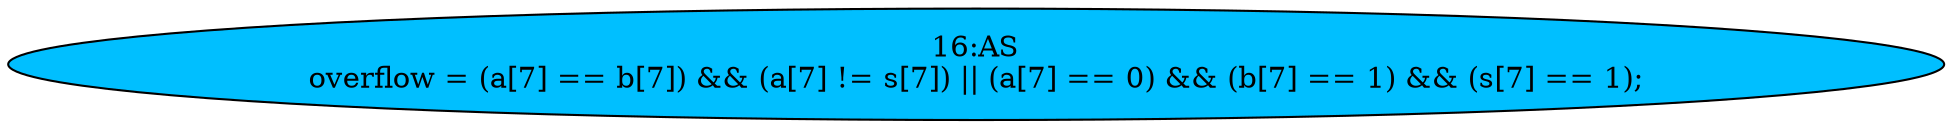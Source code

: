 strict digraph "" {
	node [label="\N"];
	"16:AS"	[ast="<pyverilog.vparser.ast.Assign object at 0x7f64a22e1690>",
		def_var="['overflow']",
		fillcolor=deepskyblue,
		label="16:AS
overflow = (a[7] == b[7]) && (a[7] != s[7]) || (a[7] == 0) && (b[7] == 1) && (s[7] == 1);",
		statements="[]",
		style=filled,
		typ=Assign,
		use_var="['a', 'b', 'a', 's', 'a', 'b', 's']"];
}
